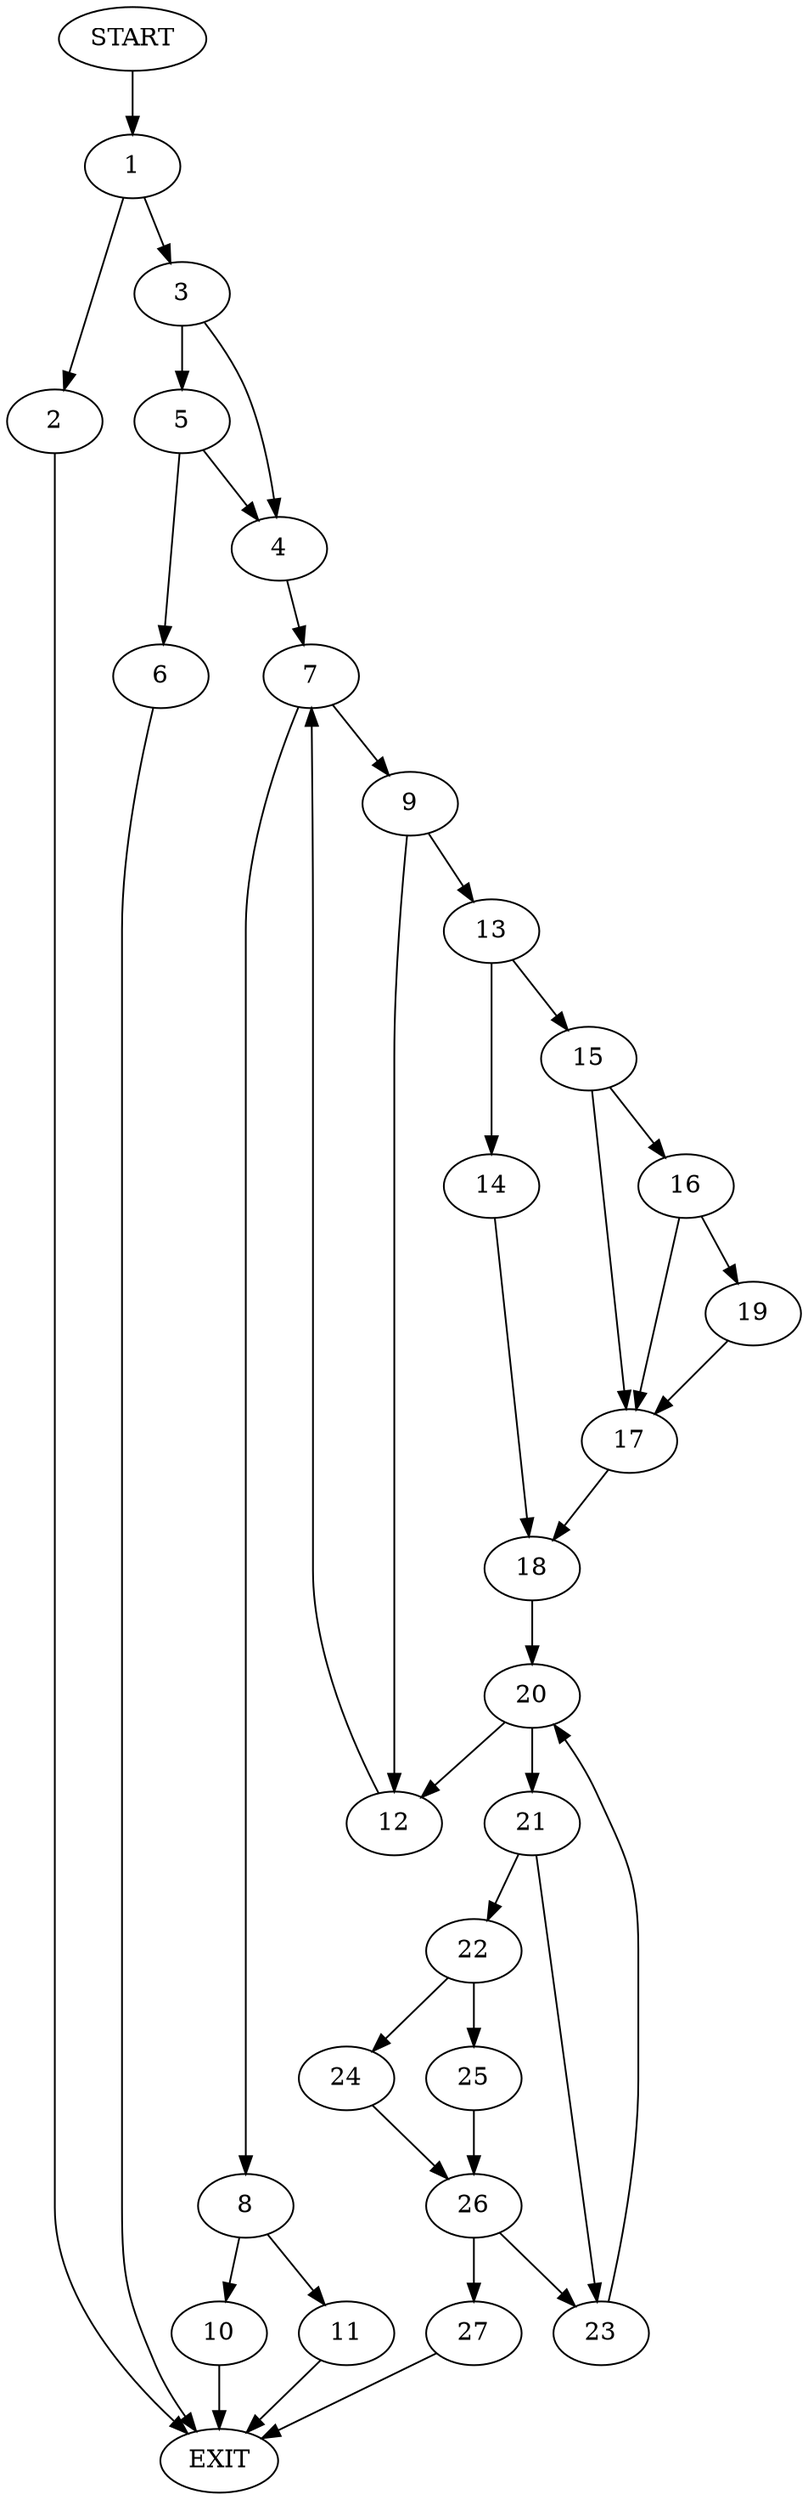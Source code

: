 digraph {
0 [label="START"]
28 [label="EXIT"]
0 -> 1
1 -> 2
1 -> 3
3 -> 4
3 -> 5
2 -> 28
5 -> 4
5 -> 6
4 -> 7
6 -> 28
7 -> 8
7 -> 9
8 -> 10
8 -> 11
9 -> 12
9 -> 13
13 -> 14
13 -> 15
12 -> 7
15 -> 16
15 -> 17
14 -> 18
16 -> 19
16 -> 17
17 -> 18
19 -> 17
18 -> 20
20 -> 12
20 -> 21
21 -> 22
21 -> 23
23 -> 20
22 -> 24
22 -> 25
24 -> 26
25 -> 26
26 -> 23
26 -> 27
27 -> 28
10 -> 28
11 -> 28
}
